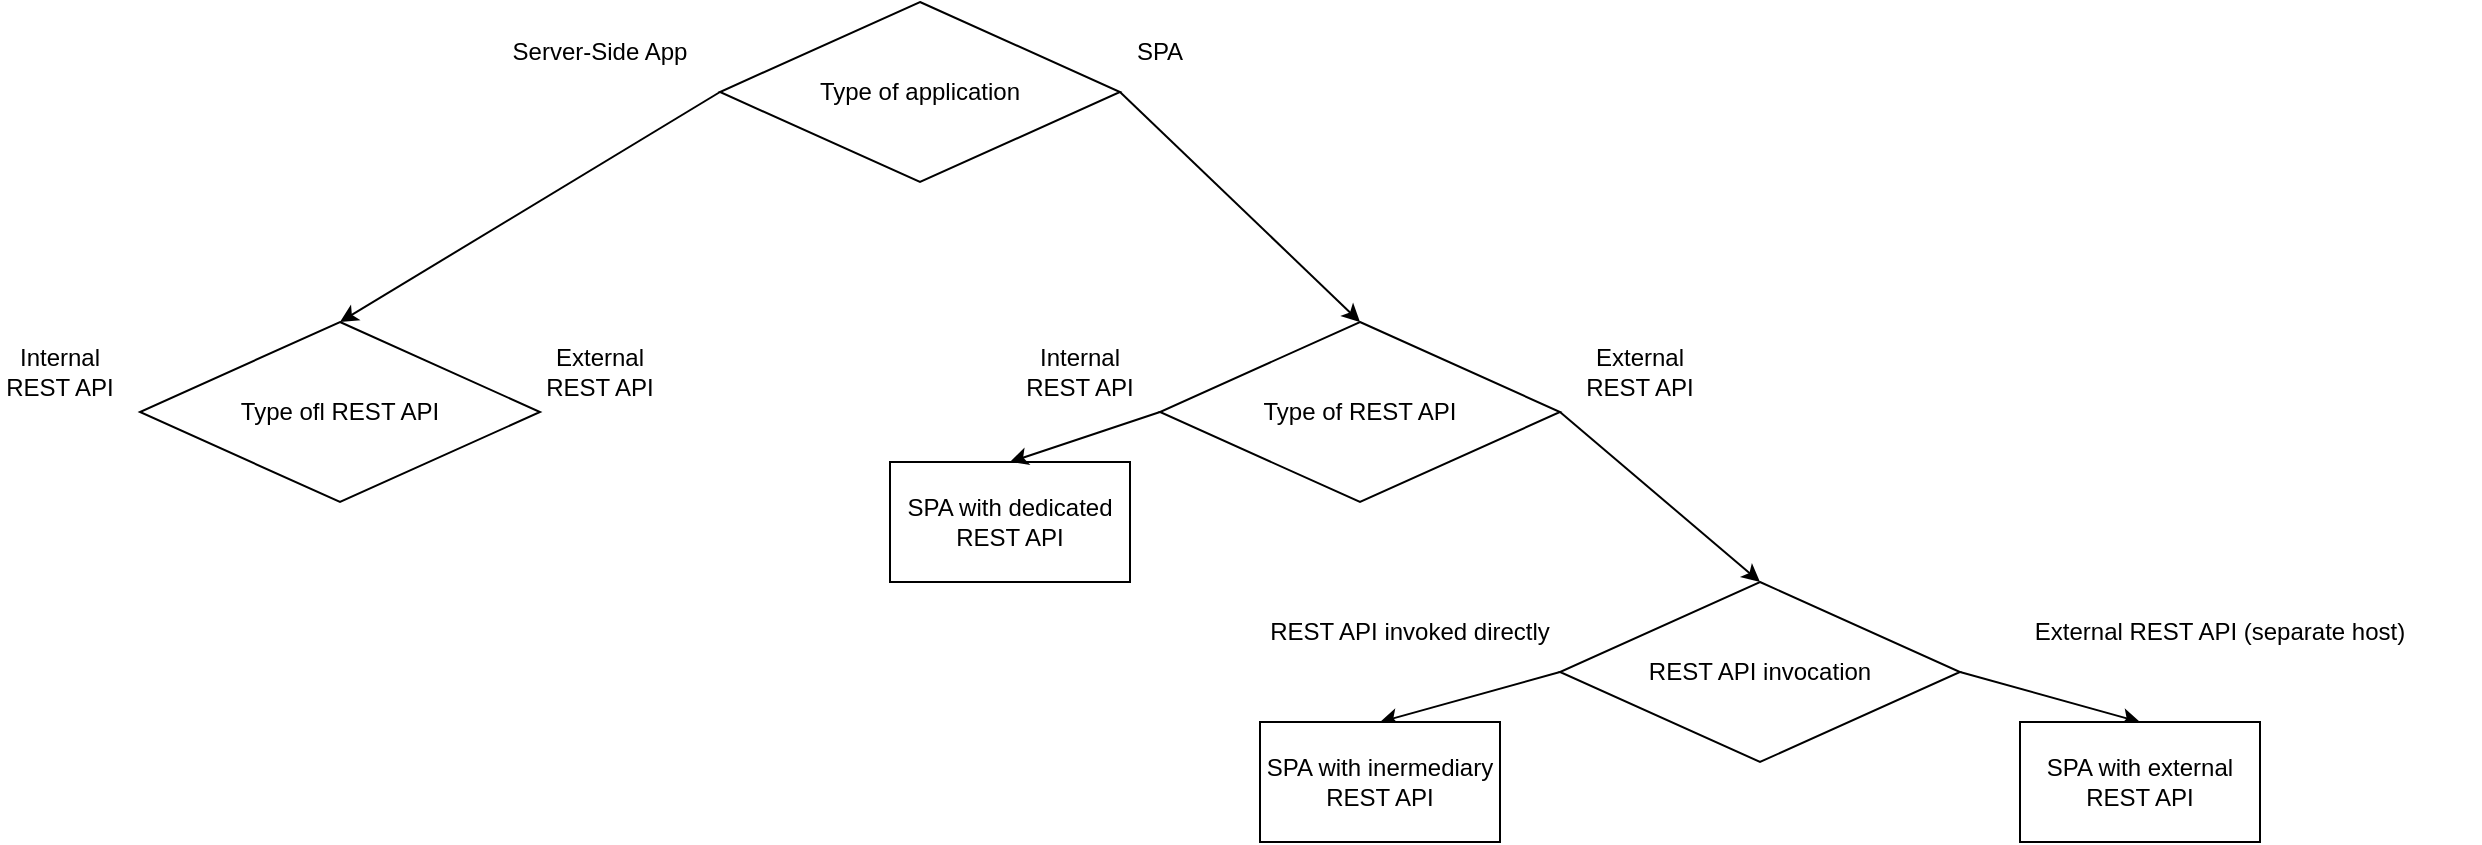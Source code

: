 <mxfile version="24.7.16">
  <diagram name="Страница — 1" id="RbWld8rIgeouNxnAP_4p">
    <mxGraphModel dx="2266" dy="909" grid="1" gridSize="10" guides="1" tooltips="1" connect="1" arrows="1" fold="1" page="1" pageScale="1" pageWidth="1169" pageHeight="827" math="0" shadow="0">
      <root>
        <mxCell id="0" />
        <mxCell id="1" parent="0" />
        <mxCell id="cnKoJ7Xpw2EujEBqeVrg-2" value="Type of application" style="rhombus;whiteSpace=wrap;html=1;" vertex="1" parent="1">
          <mxGeometry x="500" y="150" width="200" height="90" as="geometry" />
        </mxCell>
        <mxCell id="cnKoJ7Xpw2EujEBqeVrg-3" value="Server-Side App" style="text;html=1;align=center;verticalAlign=middle;whiteSpace=wrap;rounded=0;" vertex="1" parent="1">
          <mxGeometry x="390" y="160" width="100" height="30" as="geometry" />
        </mxCell>
        <mxCell id="cnKoJ7Xpw2EujEBqeVrg-4" value="SPA" style="text;html=1;align=center;verticalAlign=middle;whiteSpace=wrap;rounded=0;" vertex="1" parent="1">
          <mxGeometry x="690" y="160" width="60" height="30" as="geometry" />
        </mxCell>
        <mxCell id="cnKoJ7Xpw2EujEBqeVrg-5" value="Type ofl REST API" style="rhombus;whiteSpace=wrap;html=1;" vertex="1" parent="1">
          <mxGeometry x="210" y="310" width="200" height="90" as="geometry" />
        </mxCell>
        <mxCell id="cnKoJ7Xpw2EujEBqeVrg-6" value="Internal REST API" style="text;html=1;align=center;verticalAlign=middle;whiteSpace=wrap;rounded=0;" vertex="1" parent="1">
          <mxGeometry x="140" y="320" width="60" height="30" as="geometry" />
        </mxCell>
        <mxCell id="cnKoJ7Xpw2EujEBqeVrg-7" value="External REST API" style="text;html=1;align=center;verticalAlign=middle;whiteSpace=wrap;rounded=0;" vertex="1" parent="1">
          <mxGeometry x="410" y="320" width="60" height="30" as="geometry" />
        </mxCell>
        <mxCell id="cnKoJ7Xpw2EujEBqeVrg-8" value="Type of REST API" style="rhombus;whiteSpace=wrap;html=1;" vertex="1" parent="1">
          <mxGeometry x="720" y="310" width="200" height="90" as="geometry" />
        </mxCell>
        <mxCell id="cnKoJ7Xpw2EujEBqeVrg-9" value="Internal REST API" style="text;html=1;align=center;verticalAlign=middle;whiteSpace=wrap;rounded=0;" vertex="1" parent="1">
          <mxGeometry x="650" y="320" width="60" height="30" as="geometry" />
        </mxCell>
        <mxCell id="cnKoJ7Xpw2EujEBqeVrg-10" value="External REST API" style="text;html=1;align=center;verticalAlign=middle;whiteSpace=wrap;rounded=0;" vertex="1" parent="1">
          <mxGeometry x="930" y="320" width="60" height="30" as="geometry" />
        </mxCell>
        <mxCell id="cnKoJ7Xpw2EujEBqeVrg-11" value="" style="endArrow=classic;html=1;rounded=0;entryX=0.5;entryY=0;entryDx=0;entryDy=0;exitX=0;exitY=0.5;exitDx=0;exitDy=0;" edge="1" parent="1" source="cnKoJ7Xpw2EujEBqeVrg-2" target="cnKoJ7Xpw2EujEBqeVrg-5">
          <mxGeometry width="50" height="50" relative="1" as="geometry">
            <mxPoint x="560" y="490" as="sourcePoint" />
            <mxPoint x="610" y="440" as="targetPoint" />
          </mxGeometry>
        </mxCell>
        <mxCell id="cnKoJ7Xpw2EujEBqeVrg-12" value="" style="endArrow=classic;html=1;rounded=0;entryX=0.5;entryY=0;entryDx=0;entryDy=0;exitX=1;exitY=0.5;exitDx=0;exitDy=0;" edge="1" parent="1" source="cnKoJ7Xpw2EujEBqeVrg-2" target="cnKoJ7Xpw2EujEBqeVrg-8">
          <mxGeometry width="50" height="50" relative="1" as="geometry">
            <mxPoint x="560" y="490" as="sourcePoint" />
            <mxPoint x="610" y="440" as="targetPoint" />
          </mxGeometry>
        </mxCell>
        <mxCell id="cnKoJ7Xpw2EujEBqeVrg-13" value="REST API invocation" style="rhombus;whiteSpace=wrap;html=1;" vertex="1" parent="1">
          <mxGeometry x="920" y="440" width="200" height="90" as="geometry" />
        </mxCell>
        <mxCell id="cnKoJ7Xpw2EujEBqeVrg-14" value="" style="endArrow=classic;html=1;rounded=0;entryX=0.5;entryY=0;entryDx=0;entryDy=0;exitX=1;exitY=0.5;exitDx=0;exitDy=0;" edge="1" parent="1" source="cnKoJ7Xpw2EujEBqeVrg-8" target="cnKoJ7Xpw2EujEBqeVrg-13">
          <mxGeometry width="50" height="50" relative="1" as="geometry">
            <mxPoint x="560" y="490" as="sourcePoint" />
            <mxPoint x="610" y="440" as="targetPoint" />
          </mxGeometry>
        </mxCell>
        <mxCell id="cnKoJ7Xpw2EujEBqeVrg-15" value="REST API invoked directly" style="text;html=1;align=center;verticalAlign=middle;whiteSpace=wrap;rounded=0;" vertex="1" parent="1">
          <mxGeometry x="770" y="450" width="150" height="30" as="geometry" />
        </mxCell>
        <mxCell id="cnKoJ7Xpw2EujEBqeVrg-16" value="External REST API (separate host)" style="text;html=1;align=center;verticalAlign=middle;whiteSpace=wrap;rounded=0;" vertex="1" parent="1">
          <mxGeometry x="1120" y="450" width="260" height="30" as="geometry" />
        </mxCell>
        <mxCell id="cnKoJ7Xpw2EujEBqeVrg-17" value="" style="endArrow=classic;html=1;rounded=0;exitX=0;exitY=0.5;exitDx=0;exitDy=0;entryX=0.5;entryY=0;entryDx=0;entryDy=0;" edge="1" parent="1" source="cnKoJ7Xpw2EujEBqeVrg-13" target="cnKoJ7Xpw2EujEBqeVrg-21">
          <mxGeometry width="50" height="50" relative="1" as="geometry">
            <mxPoint x="560" y="490" as="sourcePoint" />
            <mxPoint x="830" y="520" as="targetPoint" />
          </mxGeometry>
        </mxCell>
        <mxCell id="cnKoJ7Xpw2EujEBqeVrg-18" value="" style="endArrow=classic;html=1;rounded=0;exitX=1;exitY=0.5;exitDx=0;exitDy=0;entryX=0.5;entryY=0;entryDx=0;entryDy=0;" edge="1" parent="1" source="cnKoJ7Xpw2EujEBqeVrg-13" target="cnKoJ7Xpw2EujEBqeVrg-22">
          <mxGeometry width="50" height="50" relative="1" as="geometry">
            <mxPoint x="560" y="490" as="sourcePoint" />
            <mxPoint x="1260" y="500" as="targetPoint" />
          </mxGeometry>
        </mxCell>
        <mxCell id="cnKoJ7Xpw2EujEBqeVrg-20" value="SPA with dedicated REST API" style="rounded=0;whiteSpace=wrap;html=1;" vertex="1" parent="1">
          <mxGeometry x="585" y="380" width="120" height="60" as="geometry" />
        </mxCell>
        <mxCell id="cnKoJ7Xpw2EujEBqeVrg-21" value="SPA with inermediary REST API" style="rounded=0;whiteSpace=wrap;html=1;" vertex="1" parent="1">
          <mxGeometry x="770" y="510" width="120" height="60" as="geometry" />
        </mxCell>
        <mxCell id="cnKoJ7Xpw2EujEBqeVrg-22" value="SPA with external REST API" style="rounded=0;whiteSpace=wrap;html=1;" vertex="1" parent="1">
          <mxGeometry x="1150" y="510" width="120" height="60" as="geometry" />
        </mxCell>
        <mxCell id="cnKoJ7Xpw2EujEBqeVrg-23" value="" style="endArrow=classic;html=1;rounded=0;exitX=0;exitY=0.5;exitDx=0;exitDy=0;entryX=0.5;entryY=0;entryDx=0;entryDy=0;" edge="1" parent="1" source="cnKoJ7Xpw2EujEBqeVrg-8" target="cnKoJ7Xpw2EujEBqeVrg-20">
          <mxGeometry width="50" height="50" relative="1" as="geometry">
            <mxPoint x="560" y="490" as="sourcePoint" />
            <mxPoint x="610" y="440" as="targetPoint" />
          </mxGeometry>
        </mxCell>
      </root>
    </mxGraphModel>
  </diagram>
</mxfile>
